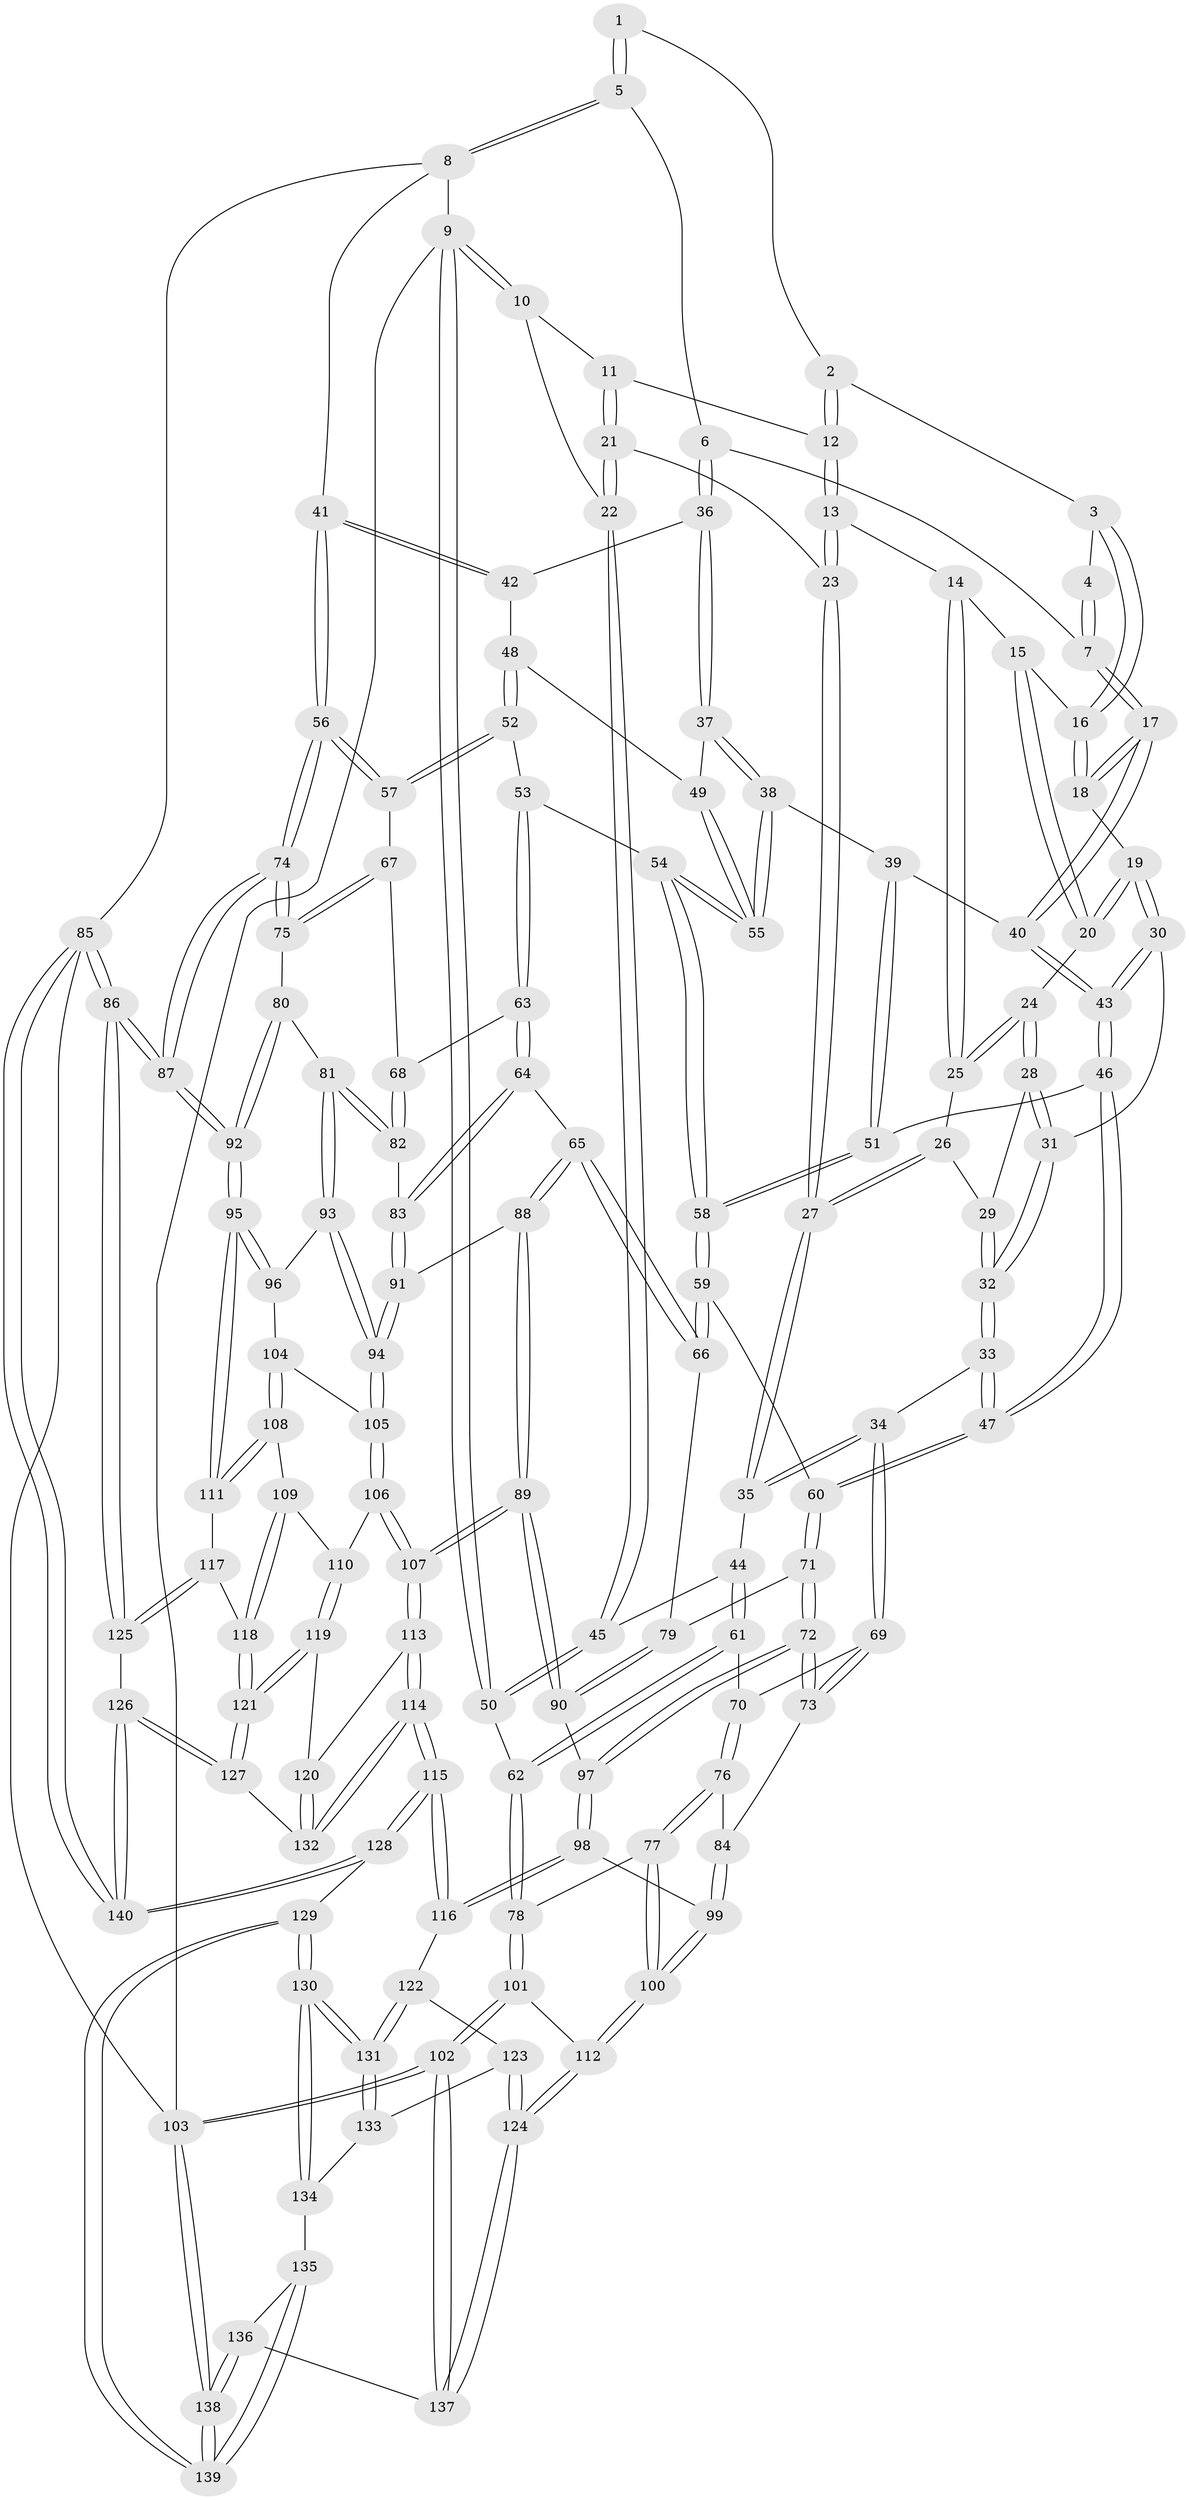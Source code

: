// Generated by graph-tools (version 1.1) at 2025/00/03/09/25 05:00:36]
// undirected, 140 vertices, 347 edges
graph export_dot {
graph [start="1"]
  node [color=gray90,style=filled];
  1 [pos="+0.818043728161497+0"];
  2 [pos="+0.6087223338387073+0"];
  3 [pos="+0.5153796556802502+0.06777454566878324"];
  4 [pos="+0.5918374732575702+0.08361021981339385"];
  5 [pos="+0.8661702582138814+0"];
  6 [pos="+0.7725261563944162+0.08275010405876636"];
  7 [pos="+0.6092806872116973+0.11503903693347714"];
  8 [pos="+1+0"];
  9 [pos="+0+0"];
  10 [pos="+0.08954570707092603+0"];
  11 [pos="+0.14516039752927198+0"];
  12 [pos="+0.15271003536496983+0"];
  13 [pos="+0.2544212827045742+0"];
  14 [pos="+0.2972879638249177+0.004698389628165051"];
  15 [pos="+0.4346911605848+0.07770769871204682"];
  16 [pos="+0.5153028447514005+0.06784800082631375"];
  17 [pos="+0.5825989301324392+0.18363449606076496"];
  18 [pos="+0.5387003015124646+0.1637715094440885"];
  19 [pos="+0.49211435857255337+0.18120577602496635"];
  20 [pos="+0.4469589306080653+0.1547216175258279"];
  21 [pos="+0.1333484849215268+0.20823539612881273"];
  22 [pos="+0.08460164083684085+0.2376251464912745"];
  23 [pos="+0.2153593467074772+0.19180762264170825"];
  24 [pos="+0.4161181360383119+0.18080740742365473"];
  25 [pos="+0.33393917230756526+0.13070015767505497"];
  26 [pos="+0.333480027039541+0.14361197105110093"];
  27 [pos="+0.264608021283488+0.276246309667861"];
  28 [pos="+0.41400950274777176+0.18901243605091"];
  29 [pos="+0.35619479247763314+0.19640882169088555"];
  30 [pos="+0.47542468949171607+0.24345001180574777"];
  31 [pos="+0.4153081112235758+0.22809846720510402"];
  32 [pos="+0.3570372524749306+0.2730966564572828"];
  33 [pos="+0.3178183480575345+0.33460566207686554"];
  34 [pos="+0.2814533735388956+0.3326920453677608"];
  35 [pos="+0.27933672525456105+0.33096875590772956"];
  36 [pos="+0.7714878070922655+0.09888556603244039"];
  37 [pos="+0.6819547830035948+0.23966250866303287"];
  38 [pos="+0.679836905659149+0.24228202607569682"];
  39 [pos="+0.6408634732116293+0.23216102543588707"];
  40 [pos="+0.6047757535897896+0.2164960199869287"];
  41 [pos="+1+0.16353330800921134"];
  42 [pos="+0.869644367542481+0.2318433013607409"];
  43 [pos="+0.4999876035972996+0.29093734865125465"];
  44 [pos="+0.20410624764289445+0.32850735395590663"];
  45 [pos="+0.060815021664090946+0.2682029580086855"];
  46 [pos="+0.498569280580508+0.29835803613238693"];
  47 [pos="+0.3751979601467121+0.3672969061496366"];
  48 [pos="+0.8603302954119996+0.25195737654701283"];
  49 [pos="+0.8407208092387598+0.25131448826790986"];
  50 [pos="+0+0.349194284923229"];
  51 [pos="+0.5469793668632694+0.35029580573297614"];
  52 [pos="+0.8388022088978475+0.3419881943576459"];
  53 [pos="+0.755453726297189+0.3616144987408347"];
  54 [pos="+0.6983567912416467+0.3128539900119911"];
  55 [pos="+0.6905357711866469+0.2815192167548483"];
  56 [pos="+1+0.21464930269637697"];
  57 [pos="+0.9125906326523776+0.3895181012761548"];
  58 [pos="+0.5750332301156551+0.3996507321027947"];
  59 [pos="+0.5725154944620622+0.4113865832922547"];
  60 [pos="+0.4016123094864822+0.4158514404853877"];
  61 [pos="+0.09166046498935142+0.43321130896174664"];
  62 [pos="+0+0.3956405344676847"];
  63 [pos="+0.739895059932893+0.4677284617552862"];
  64 [pos="+0.7293259305495304+0.4795658871041061"];
  65 [pos="+0.6897315205350072+0.5078625667574586"];
  66 [pos="+0.5851421465288199+0.46019062138979516"];
  67 [pos="+0.910401088895293+0.42495872252781997"];
  68 [pos="+0.85229450724483+0.4931380399400585"];
  69 [pos="+0.2258687026124015+0.47724078836941386"];
  70 [pos="+0.1013001692295971+0.4392223163910782"];
  71 [pos="+0.41066021848410583+0.553560519411513"];
  72 [pos="+0.4085509827643624+0.5579416917706969"];
  73 [pos="+0.22802124171884516+0.4882808415969591"];
  74 [pos="+1+0.5584376355531973"];
  75 [pos="+1+0.5378564810111655"];
  76 [pos="+0.14232618692029314+0.5945318686630084"];
  77 [pos="+0.08187100075207918+0.6242998672808966"];
  78 [pos="+0+0.5504256333102215"];
  79 [pos="+0.5489370755128751+0.4997975064980024"];
  80 [pos="+0.9344020519326547+0.5718910162381827"];
  81 [pos="+0.912021788213601+0.5786221982174429"];
  82 [pos="+0.8710630138192531+0.5618926768446297"];
  83 [pos="+0.8244294637798785+0.5900961233758993"];
  84 [pos="+0.18576714845534306+0.5830424292396463"];
  85 [pos="+1+1"];
  86 [pos="+1+0.8953765594556027"];
  87 [pos="+1+0.8137625542716186"];
  88 [pos="+0.6825684936038722+0.6231098374961906"];
  89 [pos="+0.6162147183936987+0.6929654453161903"];
  90 [pos="+0.6069970369682736+0.6888235137866867"];
  91 [pos="+0.7894073582868452+0.6362147089961447"];
  92 [pos="+1+0.7546294157761204"];
  93 [pos="+0.9066760045839154+0.6618083915988966"];
  94 [pos="+0.8133361246482462+0.6718521301082896"];
  95 [pos="+1+0.7538752559917553"];
  96 [pos="+0.907964925144266+0.663490879644729"];
  97 [pos="+0.40599812818109965+0.6517486341034463"];
  98 [pos="+0.3477418560946688+0.7134573703223742"];
  99 [pos="+0.33893960347311336+0.7121844593507416"];
  100 [pos="+0.13823836339831536+0.7837008048437649"];
  101 [pos="+0+0.6725717528529505"];
  102 [pos="+0+0.9376637884283423"];
  103 [pos="+0+1"];
  104 [pos="+0.8607486872830531+0.7385052719129289"];
  105 [pos="+0.8137681226281092+0.6940311731679796"];
  106 [pos="+0.7567476829199378+0.7734123285273679"];
  107 [pos="+0.6262832484380385+0.7297503298015101"];
  108 [pos="+0.8758117800415738+0.7654025184015606"];
  109 [pos="+0.8195920156798744+0.7897400758654448"];
  110 [pos="+0.7611364562870787+0.7794432423160125"];
  111 [pos="+0.9124304328461158+0.7798663120701845"];
  112 [pos="+0.136154123215353+0.7876861970679484"];
  113 [pos="+0.6028857403317744+0.8182265214077007"];
  114 [pos="+0.5360476515488911+0.9414757793216989"];
  115 [pos="+0.5081599801633293+0.9738106542055008"];
  116 [pos="+0.3588892280307351+0.7591697401279233"];
  117 [pos="+0.8842586488024651+0.8383707793433834"];
  118 [pos="+0.8402617077402973+0.8493364696600194"];
  119 [pos="+0.7629604156063101+0.8634548944219265"];
  120 [pos="+0.7339546129943406+0.8649972050734597"];
  121 [pos="+0.7947666995356913+0.9027582341363592"];
  122 [pos="+0.30225773346927853+0.8376905352045685"];
  123 [pos="+0.24062165697039234+0.8803116170808016"];
  124 [pos="+0.12202917810021921+0.8395247761632627"];
  125 [pos="+0.8973975166441801+0.8669033062996565"];
  126 [pos="+0.8559390415061214+1"];
  127 [pos="+0.8023564617274651+0.9458720071951069"];
  128 [pos="+0.47934235815267495+1"];
  129 [pos="+0.40545886197683+1"];
  130 [pos="+0.3171105495731866+1"];
  131 [pos="+0.301828556302392+1"];
  132 [pos="+0.678027671375241+0.9197966072817485"];
  133 [pos="+0.24198112483906234+0.8854200419867027"];
  134 [pos="+0.1996606876560222+0.9529704920514718"];
  135 [pos="+0.16341189208584203+0.9339565227692775"];
  136 [pos="+0.1214669636289133+0.8832641160964788"];
  137 [pos="+0.11397129186564718+0.8507669649852788"];
  138 [pos="+0+1"];
  139 [pos="+0.08116443506863401+1"];
  140 [pos="+0.9371869564331118+1"];
  1 -- 2;
  1 -- 5;
  1 -- 5;
  2 -- 3;
  2 -- 12;
  2 -- 12;
  3 -- 4;
  3 -- 16;
  3 -- 16;
  4 -- 7;
  4 -- 7;
  5 -- 6;
  5 -- 8;
  5 -- 8;
  6 -- 7;
  6 -- 36;
  6 -- 36;
  7 -- 17;
  7 -- 17;
  8 -- 9;
  8 -- 41;
  8 -- 85;
  9 -- 10;
  9 -- 10;
  9 -- 50;
  9 -- 50;
  9 -- 103;
  10 -- 11;
  10 -- 22;
  11 -- 12;
  11 -- 21;
  11 -- 21;
  12 -- 13;
  12 -- 13;
  13 -- 14;
  13 -- 23;
  13 -- 23;
  14 -- 15;
  14 -- 25;
  14 -- 25;
  15 -- 16;
  15 -- 20;
  15 -- 20;
  16 -- 18;
  16 -- 18;
  17 -- 18;
  17 -- 18;
  17 -- 40;
  17 -- 40;
  18 -- 19;
  19 -- 20;
  19 -- 20;
  19 -- 30;
  19 -- 30;
  20 -- 24;
  21 -- 22;
  21 -- 22;
  21 -- 23;
  22 -- 45;
  22 -- 45;
  23 -- 27;
  23 -- 27;
  24 -- 25;
  24 -- 25;
  24 -- 28;
  24 -- 28;
  25 -- 26;
  26 -- 27;
  26 -- 27;
  26 -- 29;
  27 -- 35;
  27 -- 35;
  28 -- 29;
  28 -- 31;
  28 -- 31;
  29 -- 32;
  29 -- 32;
  30 -- 31;
  30 -- 43;
  30 -- 43;
  31 -- 32;
  31 -- 32;
  32 -- 33;
  32 -- 33;
  33 -- 34;
  33 -- 47;
  33 -- 47;
  34 -- 35;
  34 -- 35;
  34 -- 69;
  34 -- 69;
  35 -- 44;
  36 -- 37;
  36 -- 37;
  36 -- 42;
  37 -- 38;
  37 -- 38;
  37 -- 49;
  38 -- 39;
  38 -- 55;
  38 -- 55;
  39 -- 40;
  39 -- 51;
  39 -- 51;
  40 -- 43;
  40 -- 43;
  41 -- 42;
  41 -- 42;
  41 -- 56;
  41 -- 56;
  42 -- 48;
  43 -- 46;
  43 -- 46;
  44 -- 45;
  44 -- 61;
  44 -- 61;
  45 -- 50;
  45 -- 50;
  46 -- 47;
  46 -- 47;
  46 -- 51;
  47 -- 60;
  47 -- 60;
  48 -- 49;
  48 -- 52;
  48 -- 52;
  49 -- 55;
  49 -- 55;
  50 -- 62;
  51 -- 58;
  51 -- 58;
  52 -- 53;
  52 -- 57;
  52 -- 57;
  53 -- 54;
  53 -- 63;
  53 -- 63;
  54 -- 55;
  54 -- 55;
  54 -- 58;
  54 -- 58;
  56 -- 57;
  56 -- 57;
  56 -- 74;
  56 -- 74;
  57 -- 67;
  58 -- 59;
  58 -- 59;
  59 -- 60;
  59 -- 66;
  59 -- 66;
  60 -- 71;
  60 -- 71;
  61 -- 62;
  61 -- 62;
  61 -- 70;
  62 -- 78;
  62 -- 78;
  63 -- 64;
  63 -- 64;
  63 -- 68;
  64 -- 65;
  64 -- 83;
  64 -- 83;
  65 -- 66;
  65 -- 66;
  65 -- 88;
  65 -- 88;
  66 -- 79;
  67 -- 68;
  67 -- 75;
  67 -- 75;
  68 -- 82;
  68 -- 82;
  69 -- 70;
  69 -- 73;
  69 -- 73;
  70 -- 76;
  70 -- 76;
  71 -- 72;
  71 -- 72;
  71 -- 79;
  72 -- 73;
  72 -- 73;
  72 -- 97;
  72 -- 97;
  73 -- 84;
  74 -- 75;
  74 -- 75;
  74 -- 87;
  74 -- 87;
  75 -- 80;
  76 -- 77;
  76 -- 77;
  76 -- 84;
  77 -- 78;
  77 -- 100;
  77 -- 100;
  78 -- 101;
  78 -- 101;
  79 -- 90;
  79 -- 90;
  80 -- 81;
  80 -- 92;
  80 -- 92;
  81 -- 82;
  81 -- 82;
  81 -- 93;
  81 -- 93;
  82 -- 83;
  83 -- 91;
  83 -- 91;
  84 -- 99;
  84 -- 99;
  85 -- 86;
  85 -- 86;
  85 -- 140;
  85 -- 140;
  85 -- 103;
  86 -- 87;
  86 -- 87;
  86 -- 125;
  86 -- 125;
  87 -- 92;
  87 -- 92;
  88 -- 89;
  88 -- 89;
  88 -- 91;
  89 -- 90;
  89 -- 90;
  89 -- 107;
  89 -- 107;
  90 -- 97;
  91 -- 94;
  91 -- 94;
  92 -- 95;
  92 -- 95;
  93 -- 94;
  93 -- 94;
  93 -- 96;
  94 -- 105;
  94 -- 105;
  95 -- 96;
  95 -- 96;
  95 -- 111;
  95 -- 111;
  96 -- 104;
  97 -- 98;
  97 -- 98;
  98 -- 99;
  98 -- 116;
  98 -- 116;
  99 -- 100;
  99 -- 100;
  100 -- 112;
  100 -- 112;
  101 -- 102;
  101 -- 102;
  101 -- 112;
  102 -- 103;
  102 -- 103;
  102 -- 137;
  102 -- 137;
  103 -- 138;
  103 -- 138;
  104 -- 105;
  104 -- 108;
  104 -- 108;
  105 -- 106;
  105 -- 106;
  106 -- 107;
  106 -- 107;
  106 -- 110;
  107 -- 113;
  107 -- 113;
  108 -- 109;
  108 -- 111;
  108 -- 111;
  109 -- 110;
  109 -- 118;
  109 -- 118;
  110 -- 119;
  110 -- 119;
  111 -- 117;
  112 -- 124;
  112 -- 124;
  113 -- 114;
  113 -- 114;
  113 -- 120;
  114 -- 115;
  114 -- 115;
  114 -- 132;
  114 -- 132;
  115 -- 116;
  115 -- 116;
  115 -- 128;
  115 -- 128;
  116 -- 122;
  117 -- 118;
  117 -- 125;
  117 -- 125;
  118 -- 121;
  118 -- 121;
  119 -- 120;
  119 -- 121;
  119 -- 121;
  120 -- 132;
  120 -- 132;
  121 -- 127;
  121 -- 127;
  122 -- 123;
  122 -- 131;
  122 -- 131;
  123 -- 124;
  123 -- 124;
  123 -- 133;
  124 -- 137;
  124 -- 137;
  125 -- 126;
  126 -- 127;
  126 -- 127;
  126 -- 140;
  126 -- 140;
  127 -- 132;
  128 -- 129;
  128 -- 140;
  128 -- 140;
  129 -- 130;
  129 -- 130;
  129 -- 139;
  129 -- 139;
  130 -- 131;
  130 -- 131;
  130 -- 134;
  130 -- 134;
  131 -- 133;
  131 -- 133;
  133 -- 134;
  134 -- 135;
  135 -- 136;
  135 -- 139;
  135 -- 139;
  136 -- 137;
  136 -- 138;
  136 -- 138;
  138 -- 139;
  138 -- 139;
}
